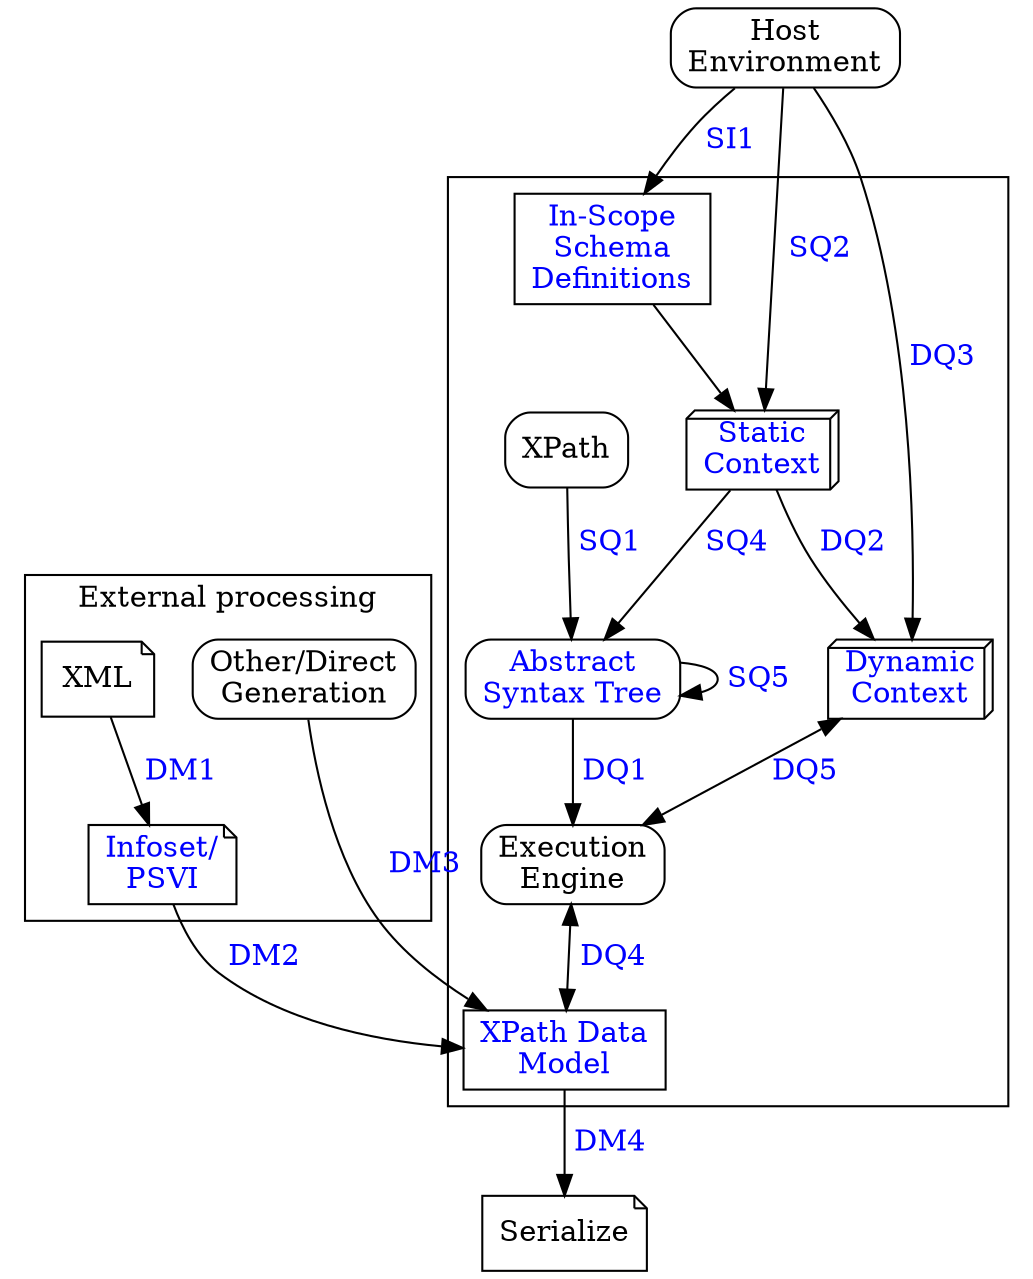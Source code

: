 digraph Processing_Model {
    subgraph clusterQT4 {
        Exec [label="Execution\nEngine"; shape=rect; style=rounded ];
        XDM [label="XPath Data\nModel"; shape=rect;
             fontcolor=blue;
             URL="#dt-data-model-instance"];
        AST [label="Abstract\nSyntax Tree"; shape=rect; style=rounded;
             fontcolor="blue"; URL="#SQ5" ];
        Static [label="Static\nContext"; shape="box3d";
                fontcolor="blue";
                URL="#dt-static-context"];
        Dynamic [label="Dynamic\nContext"; shape="box3d";
                 fontcolor="blue";
                 URL="#dt-dynamic-context"];
        Schema [label="In-Scope\nSchema\nDefinitions"; shape=rect;
                fontcolor="blue";
                URL="#dt-issd"];
        XPath [label="XPath"; shape=rect; style=rounded ];

        XPath -> AST [label=" SQ1"; fontcolor="blue"; URL="#SQ1234" ];
        AST -> AST [label=" SQ5"; fontcolor="blue"; URL="#SQ5" ];
        AST -> Exec [label=" DQ1"; fontcolor="blue"; URL="#DQ12345" ];
        Schema -> Static;
        Static -> AST [label=" SQ4"; fontcolor="blue"; URL="#SQ1234"  ];
        Static -> Dynamic [label=" DQ2"; fontcolor="blue"; URL="#DQ12345" ];
        Dynamic -> Exec [ dir="both"; label=" DQ5"; fontcolor="blue"; URL="#DQ12345" ];
        Exec -> XDM [ dir="both"; label=" DQ4"; fontcolor="blue"; URL="#DQ12345" ];
    }

    subgraph clusterEP {
        label = "External processing";
        XML [ shape="note" ];
        PSVI [ label="Infoset/\nPSVI" shape="note"; fontcolor="blue"; URL="#id-data-model-generation" ];
        Direct [ label="Other/Direct\nGeneration"; shape=rect; style=rounded ];
    }

    XML -> PSVI [ label=" DM1"; fontcolor="blue"; URL="#DM1" ];
    PSVI -> XDM  [ label=" DM2"; fontcolor="blue"; URL="#DM2" ];

    Direct -> XDM [ label=" DM3"; fontcolor="blue"; URL="#DM3" ];

    Host [ label="Host\nEnvironment"; shape=rect; style=rounded ];
    Host -> Schema [label=" SI1"; fontcolor="blue"; URL="#id-schema-import-processing" ];
    Host -> Static [label=" SQ2"; fontcolor="blue"; URL="#SQ1234" ];
    Host -> Dynamic [label=" DQ3"; fontcolor="blue"; URL="#DQ12345" ];

    Serialize [ shape="note"; bgcolor="#FF00FF"; ];
    XDM -> Serialize [ label=" DM4"; fontcolor="blue"; URL="#id-serialization" ];
}

